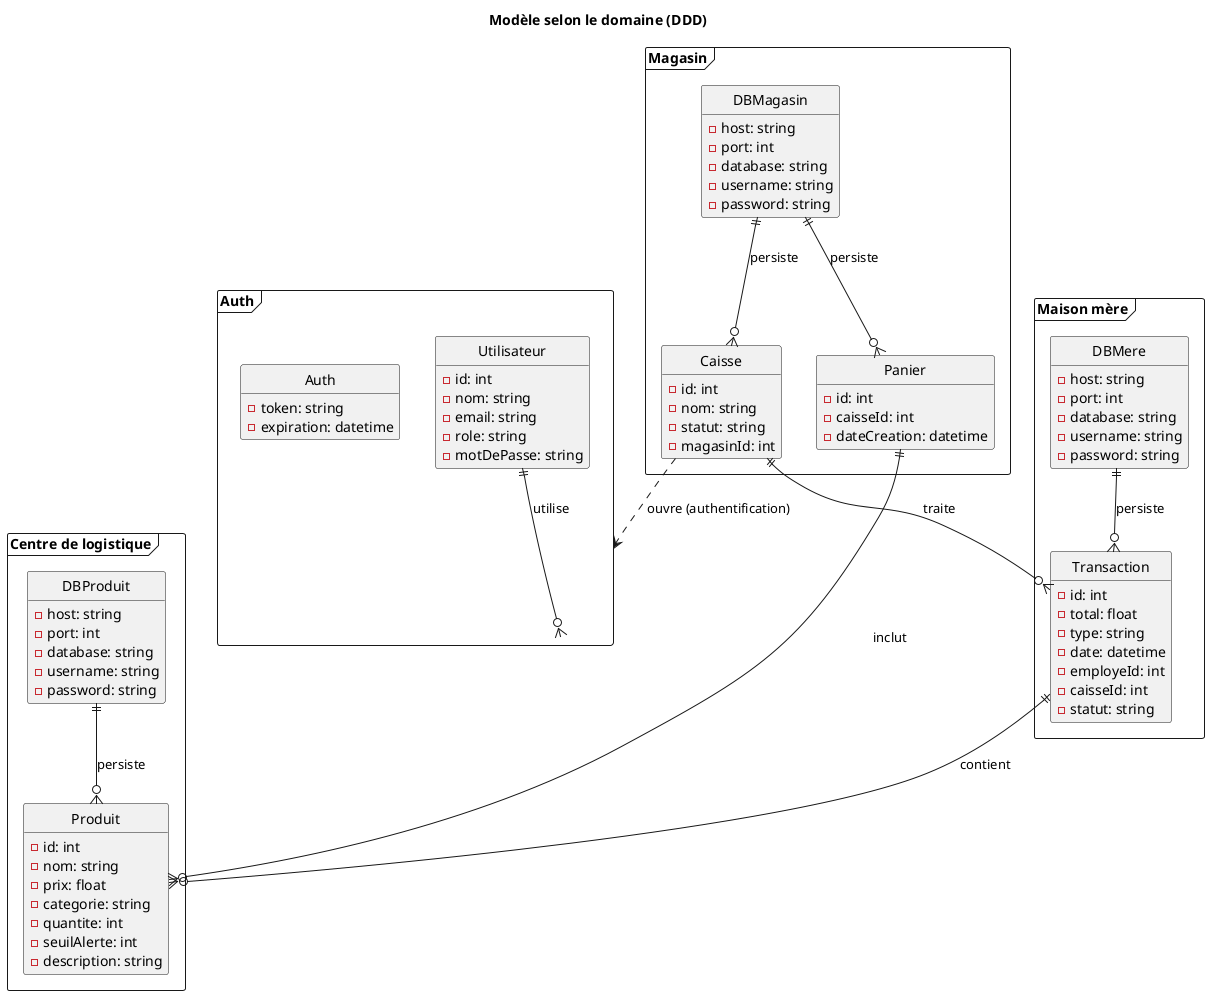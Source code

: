 @startuml

hide circle
hide method

title Modèle selon le domaine (DDD)

package "Maison mère" <<Frame>> {
  class Transaction {
    -id: int
    -total: float
    -type: string
    -date: datetime
    -employeId: int
    -caisseId: int
    -statut: string
  }
  
  class DBMere {
    -host: string
    -port: int
    -database: string
    -username: string
    -password: string
  }
}

package "Magasin" <<Frame>> {
  class Caisse {
    -id: int
    -nom: string
    -statut: string
    -magasinId: int
  }
  
  class Panier {
    -id: int
    -caisseId: int
    -dateCreation: datetime
  }
  
  class DBMagasin {
    -host: string
    -port: int
    -database: string
    -username: string
    -password: string
  }
}

package "Centre de logistique" <<Frame>> {
  class Produit {
    -id: int
    -nom: string
    -prix: float
    -categorie: string
    -quantite: int
    -seuilAlerte: int
    -description: string
  }
  
  class DBProduit {
    -host: string
    -port: int
    -database: string
    -username: string
    -password: string
  }
}

package "Auth" <<Frame>> {
  class Utilisateur {
    -id: int
    -nom: string
    -email: string
    -role: string
    -motDePasse: string
  }
  
  class Auth {
    -token: string
    -expiration: datetime
    +authentifier(email: string, motDePasse: string): bool
    +genererToken(utilisateurId: int): string
  }
}

' Relations entre entités
Caisse ||--o{ Transaction : "traite"
Transaction ||--o{ Produit : "contient"
Panier ||--o{ Produit : "inclut"

' Relations avec les bases de données
DBMere ||--o{ Transaction : "persiste"
DBMagasin ||--o{ Caisse : "persiste"
DBMagasin ||--o{ Panier : "persiste"
DBProduit ||--o{ Produit : "persiste"

' Relations Auth
Utilisateur ||--o{ Auth : "utilise"

' Caisse uses Auth to open a new caisse
Caisse ..> Auth : "ouvre (authentification)"

@enduml
